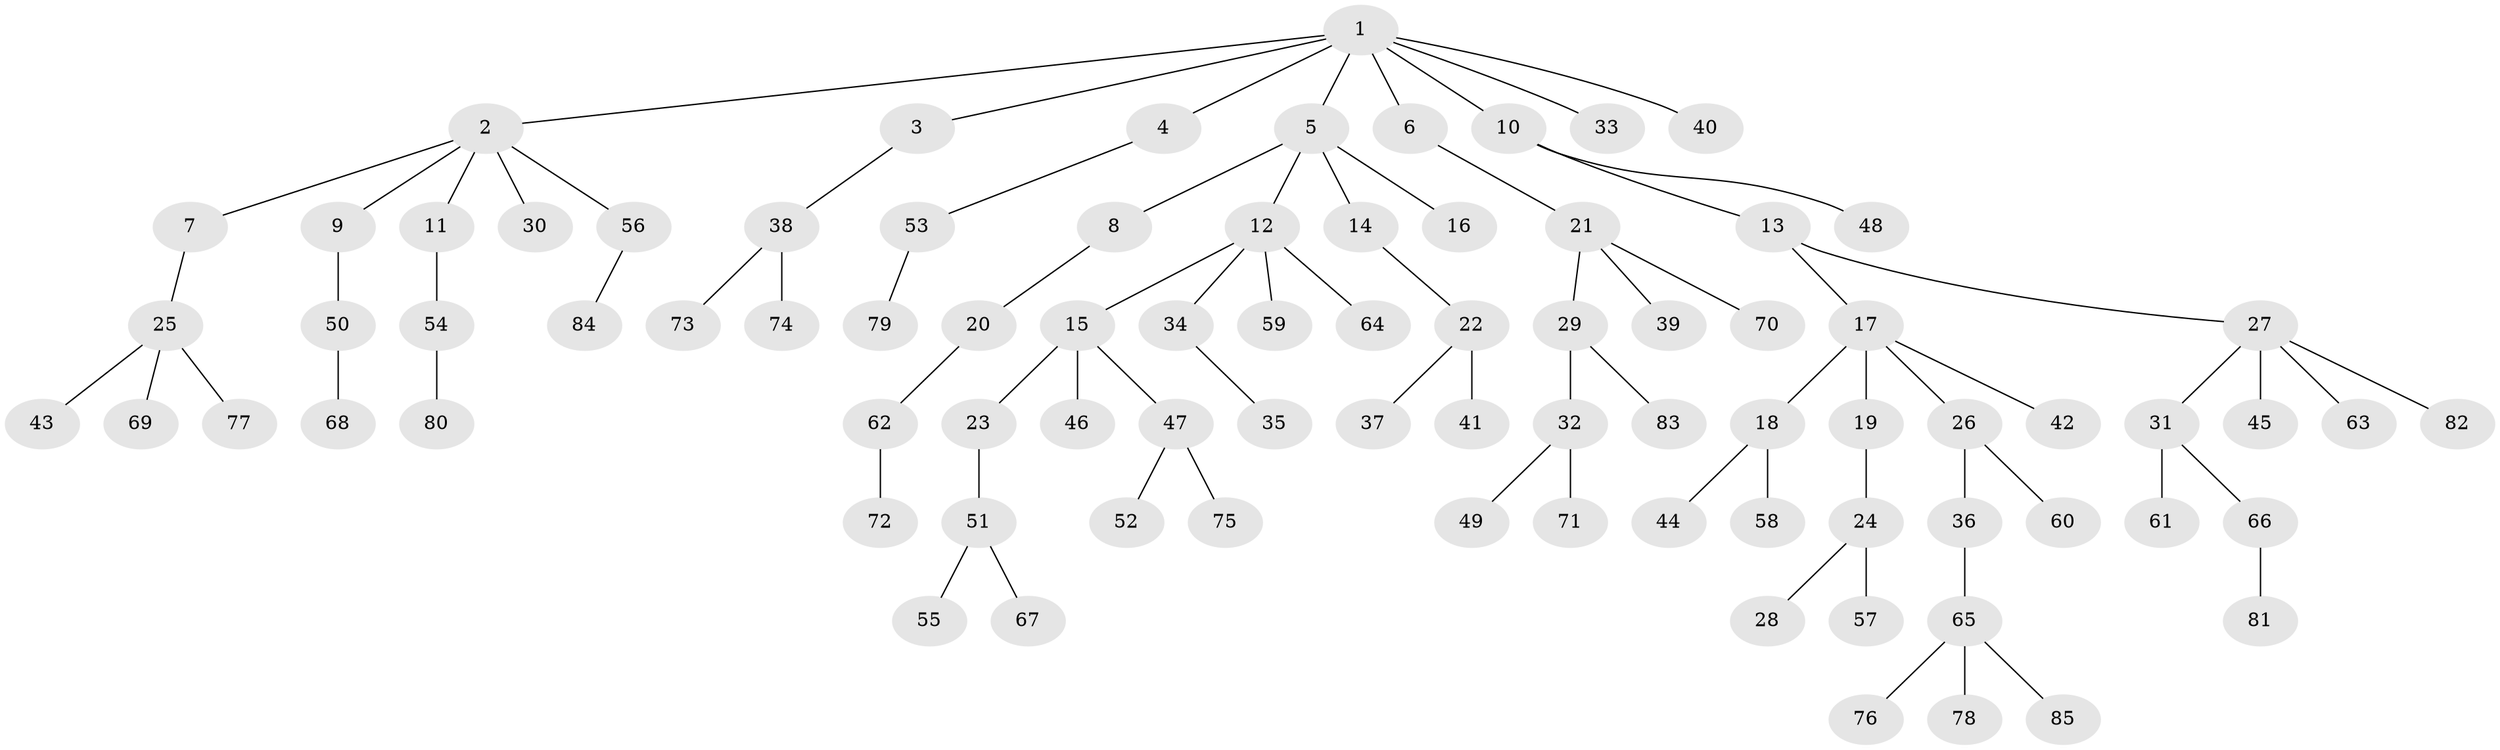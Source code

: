 // coarse degree distribution, {7: 0.029411764705882353, 5: 0.058823529411764705, 1: 0.6176470588235294, 2: 0.14705882352941177, 3: 0.058823529411764705, 4: 0.08823529411764706}
// Generated by graph-tools (version 1.1) at 2025/19/03/04/25 18:19:04]
// undirected, 85 vertices, 84 edges
graph export_dot {
graph [start="1"]
  node [color=gray90,style=filled];
  1;
  2;
  3;
  4;
  5;
  6;
  7;
  8;
  9;
  10;
  11;
  12;
  13;
  14;
  15;
  16;
  17;
  18;
  19;
  20;
  21;
  22;
  23;
  24;
  25;
  26;
  27;
  28;
  29;
  30;
  31;
  32;
  33;
  34;
  35;
  36;
  37;
  38;
  39;
  40;
  41;
  42;
  43;
  44;
  45;
  46;
  47;
  48;
  49;
  50;
  51;
  52;
  53;
  54;
  55;
  56;
  57;
  58;
  59;
  60;
  61;
  62;
  63;
  64;
  65;
  66;
  67;
  68;
  69;
  70;
  71;
  72;
  73;
  74;
  75;
  76;
  77;
  78;
  79;
  80;
  81;
  82;
  83;
  84;
  85;
  1 -- 2;
  1 -- 3;
  1 -- 4;
  1 -- 5;
  1 -- 6;
  1 -- 10;
  1 -- 33;
  1 -- 40;
  2 -- 7;
  2 -- 9;
  2 -- 11;
  2 -- 30;
  2 -- 56;
  3 -- 38;
  4 -- 53;
  5 -- 8;
  5 -- 12;
  5 -- 14;
  5 -- 16;
  6 -- 21;
  7 -- 25;
  8 -- 20;
  9 -- 50;
  10 -- 13;
  10 -- 48;
  11 -- 54;
  12 -- 15;
  12 -- 34;
  12 -- 59;
  12 -- 64;
  13 -- 17;
  13 -- 27;
  14 -- 22;
  15 -- 23;
  15 -- 46;
  15 -- 47;
  17 -- 18;
  17 -- 19;
  17 -- 26;
  17 -- 42;
  18 -- 44;
  18 -- 58;
  19 -- 24;
  20 -- 62;
  21 -- 29;
  21 -- 39;
  21 -- 70;
  22 -- 37;
  22 -- 41;
  23 -- 51;
  24 -- 28;
  24 -- 57;
  25 -- 43;
  25 -- 69;
  25 -- 77;
  26 -- 36;
  26 -- 60;
  27 -- 31;
  27 -- 45;
  27 -- 63;
  27 -- 82;
  29 -- 32;
  29 -- 83;
  31 -- 61;
  31 -- 66;
  32 -- 49;
  32 -- 71;
  34 -- 35;
  36 -- 65;
  38 -- 73;
  38 -- 74;
  47 -- 52;
  47 -- 75;
  50 -- 68;
  51 -- 55;
  51 -- 67;
  53 -- 79;
  54 -- 80;
  56 -- 84;
  62 -- 72;
  65 -- 76;
  65 -- 78;
  65 -- 85;
  66 -- 81;
}
